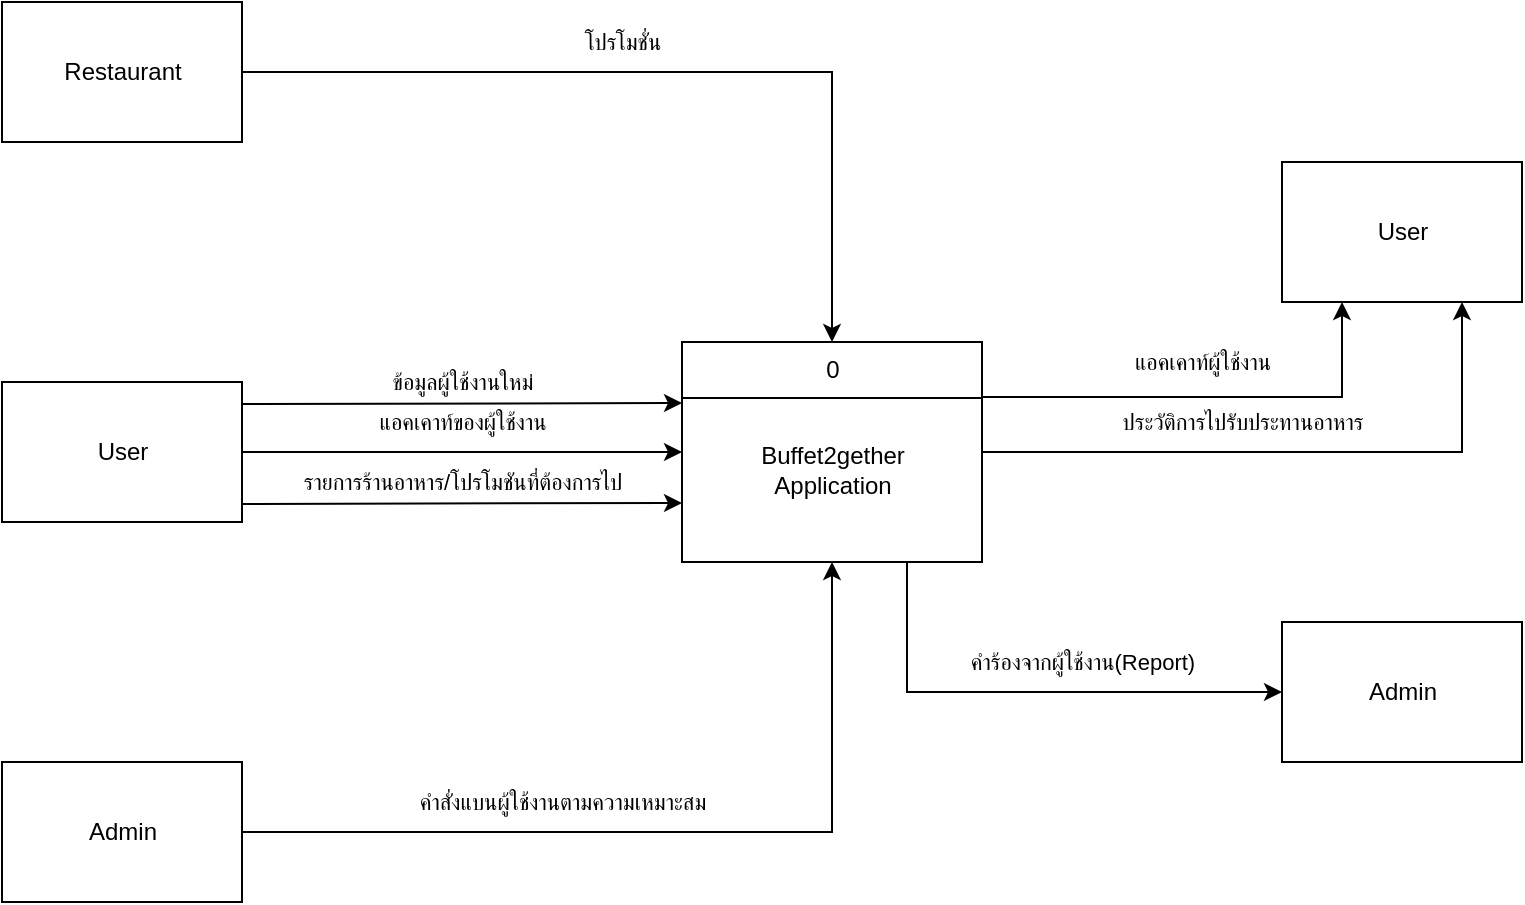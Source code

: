 <mxfile version="12.7.8" type="device" pages="4"><diagram id="Ekr2DsSR3dvGfaOWxkSH" name="Page-1"><mxGraphModel dx="1422" dy="745" grid="1" gridSize="10" guides="1" tooltips="1" connect="1" arrows="1" fold="1" page="1" pageScale="1" pageWidth="1169" pageHeight="827" math="0" shadow="0"><root><mxCell id="0"/><mxCell id="1" parent="0"/><mxCell id="URxPF6KLfYyfOSExGo5i-27" value="แอคเคาท์ผู้ใช้งาน" style="edgeStyle=orthogonalEdgeStyle;rounded=0;orthogonalLoop=1;jettySize=auto;html=1;exitX=1;exitY=0.25;exitDx=0;exitDy=0;entryX=0.25;entryY=1;entryDx=0;entryDy=0;" edge="1" parent="1" source="URxPF6KLfYyfOSExGo5i-9" target="URxPF6KLfYyfOSExGo5i-14"><mxGeometry x="0.736" y="70" relative="1" as="geometry"><mxPoint as="offset"/></mxGeometry></mxCell><mxCell id="URxPF6KLfYyfOSExGo5i-28" value="ประวัติการไปรับประทานอาหาร" style="edgeStyle=orthogonalEdgeStyle;rounded=0;orthogonalLoop=1;jettySize=auto;html=1;exitX=1;exitY=0.5;exitDx=0;exitDy=0;entryX=0.75;entryY=1;entryDx=0;entryDy=0;" edge="1" parent="1" source="URxPF6KLfYyfOSExGo5i-9" target="URxPF6KLfYyfOSExGo5i-14"><mxGeometry x="-0.175" y="15" relative="1" as="geometry"><mxPoint as="offset"/></mxGeometry></mxCell><mxCell id="URxPF6KLfYyfOSExGo5i-29" value="คำร้องจากผู้ใช้งาน(Report)" style="edgeStyle=orthogonalEdgeStyle;rounded=0;orthogonalLoop=1;jettySize=auto;html=1;exitX=0.75;exitY=1;exitDx=0;exitDy=0;entryX=0;entryY=0.5;entryDx=0;entryDy=0;" edge="1" parent="1" source="URxPF6KLfYyfOSExGo5i-9" target="URxPF6KLfYyfOSExGo5i-16"><mxGeometry x="0.208" y="15" relative="1" as="geometry"><mxPoint as="offset"/></mxGeometry></mxCell><mxCell id="URxPF6KLfYyfOSExGo5i-9" value="0&lt;br&gt;&lt;br&gt;&lt;br&gt;Buffet2gether&lt;br&gt;Application" style="swimlane;fontStyle=0;childLayout=stackLayout;horizontal=1;startSize=28;fillColor=#ffffff;horizontalStack=0;resizeParent=1;resizeParentMax=0;resizeLast=0;collapsible=0;marginBottom=0;swimlaneFillColor=#ffffff;html=1;labelPosition=center;verticalLabelPosition=middle;align=center;verticalAlign=top;" vertex="1" parent="1"><mxGeometry x="530" y="290" width="150" height="110" as="geometry"/></mxCell><mxCell id="URxPF6KLfYyfOSExGo5i-18" value="โปรโมชั่น" style="edgeStyle=orthogonalEdgeStyle;rounded=0;orthogonalLoop=1;jettySize=auto;html=1;exitX=1;exitY=0.5;exitDx=0;exitDy=0;entryX=0.5;entryY=0;entryDx=0;entryDy=0;" edge="1" parent="1" source="URxPF6KLfYyfOSExGo5i-11" target="URxPF6KLfYyfOSExGo5i-9"><mxGeometry x="-0.116" y="15" relative="1" as="geometry"><mxPoint as="offset"/></mxGeometry></mxCell><mxCell id="URxPF6KLfYyfOSExGo5i-11" value="Restaurant" style="html=1;dashed=0;whitespace=wrap;" vertex="1" parent="1"><mxGeometry x="190" y="120" width="120" height="70" as="geometry"/></mxCell><mxCell id="URxPF6KLfYyfOSExGo5i-19" value="แอคเคาท์ของผู้ใช้งาน" style="edgeStyle=orthogonalEdgeStyle;rounded=0;orthogonalLoop=1;jettySize=auto;html=1;exitX=1;exitY=0.5;exitDx=0;exitDy=0;entryX=0;entryY=0.5;entryDx=0;entryDy=0;" edge="1" parent="1" source="URxPF6KLfYyfOSExGo5i-12" target="URxPF6KLfYyfOSExGo5i-9"><mxGeometry y="15" relative="1" as="geometry"><mxPoint as="offset"/></mxGeometry></mxCell><mxCell id="URxPF6KLfYyfOSExGo5i-12" value="User" style="html=1;dashed=0;whitespace=wrap;" vertex="1" parent="1"><mxGeometry x="190" y="310" width="120" height="70" as="geometry"/></mxCell><mxCell id="URxPF6KLfYyfOSExGo5i-20" value="คำสั่งแบนผู้ใช้งานตามความเหมาะสม" style="edgeStyle=orthogonalEdgeStyle;rounded=0;orthogonalLoop=1;jettySize=auto;html=1;exitX=1;exitY=0.5;exitDx=0;exitDy=0;entryX=0.5;entryY=1;entryDx=0;entryDy=0;" edge="1" parent="1" source="URxPF6KLfYyfOSExGo5i-13" target="URxPF6KLfYyfOSExGo5i-9"><mxGeometry x="-0.256" y="15" relative="1" as="geometry"><mxPoint as="offset"/></mxGeometry></mxCell><mxCell id="URxPF6KLfYyfOSExGo5i-13" value="Admin" style="html=1;dashed=0;whitespace=wrap;" vertex="1" parent="1"><mxGeometry x="190" y="500" width="120" height="70" as="geometry"/></mxCell><mxCell id="URxPF6KLfYyfOSExGo5i-14" value="User" style="html=1;dashed=0;whitespace=wrap;" vertex="1" parent="1"><mxGeometry x="830" y="200" width="120" height="70" as="geometry"/></mxCell><mxCell id="URxPF6KLfYyfOSExGo5i-16" value="Admin" style="html=1;dashed=0;whitespace=wrap;" vertex="1" parent="1"><mxGeometry x="830" y="430" width="120" height="70" as="geometry"/></mxCell><mxCell id="URxPF6KLfYyfOSExGo5i-23" value="รายการร้านอาหาร/โปรโมชันที่ต้องการไป" style="endArrow=classic;html=1;exitX=1;exitY=0.871;exitDx=0;exitDy=0;exitPerimeter=0;" edge="1" parent="1" source="URxPF6KLfYyfOSExGo5i-12"><mxGeometry x="0.0" y="11" width="50" height="50" relative="1" as="geometry"><mxPoint x="360" y="370" as="sourcePoint"/><mxPoint x="530" y="370.5" as="targetPoint"/><mxPoint as="offset"/></mxGeometry></mxCell><mxCell id="URxPF6KLfYyfOSExGo5i-24" value="ข้อมูลผู้ใช้งานใหม่" style="endArrow=classic;html=1;exitX=1;exitY=0.157;exitDx=0;exitDy=0;exitPerimeter=0;" edge="1" parent="1" source="URxPF6KLfYyfOSExGo5i-12"><mxGeometry x="0.0" y="11" width="50" height="50" relative="1" as="geometry"><mxPoint x="360" y="320" as="sourcePoint"/><mxPoint x="530" y="320.5" as="targetPoint"/><mxPoint as="offset"/></mxGeometry></mxCell></root></mxGraphModel></diagram><diagram id="QfVVAUPc-geg5d_-R5rh" name="Page-2"><mxGraphModel dx="1422" dy="794" grid="1" gridSize="10" guides="1" tooltips="1" connect="1" arrows="1" fold="1" page="1" pageScale="1" pageWidth="1169" pageHeight="827" math="0" shadow="0"><root><mxCell id="Fux1MSr0-JYfZC3bp2ul-0"/><mxCell id="Fux1MSr0-JYfZC3bp2ul-1" parent="Fux1MSr0-JYfZC3bp2ul-0"/><mxCell id="bfdetfyk2lyHB_GmVKIp-1" value="โปรโมชั่น" style="edgeStyle=orthogonalEdgeStyle;rounded=0;orthogonalLoop=1;jettySize=auto;html=1;exitX=1;exitY=0.5;exitDx=0;exitDy=0;entryX=0;entryY=0.5;entryDx=0;entryDy=0;" edge="1" parent="Fux1MSr0-JYfZC3bp2ul-1" source="PpTtI-d4CIjuD81JHdtm-0" target="bfdetfyk2lyHB_GmVKIp-0"><mxGeometry x="-0.111" y="15" relative="1" as="geometry"><mxPoint as="offset"/></mxGeometry></mxCell><mxCell id="PpTtI-d4CIjuD81JHdtm-0" value="Restaurant" style="html=1;dashed=0;whitespace=wrap;" vertex="1" parent="Fux1MSr0-JYfZC3bp2ul-1"><mxGeometry x="60" y="130" width="120" height="70" as="geometry"/></mxCell><mxCell id="bfdetfyk2lyHB_GmVKIp-11" value="แอคเคาท์ผู้ใช้งาน" style="edgeStyle=orthogonalEdgeStyle;rounded=0;orthogonalLoop=1;jettySize=auto;html=1;exitX=1;exitY=0.5;exitDx=0;exitDy=0;entryX=0;entryY=0.5;entryDx=0;entryDy=0;" edge="1" parent="Fux1MSr0-JYfZC3bp2ul-1" source="PpTtI-d4CIjuD81JHdtm-1" target="bfdetfyk2lyHB_GmVKIp-6"><mxGeometry y="15" relative="1" as="geometry"><mxPoint as="offset"/></mxGeometry></mxCell><mxCell id="bfdetfyk2lyHB_GmVKIp-17" value="รายการร้านอาหาร/โปรโมชั่นที่ต้องการไป" style="edgeStyle=orthogonalEdgeStyle;rounded=0;orthogonalLoop=1;jettySize=auto;html=1;exitX=0.75;exitY=0;exitDx=0;exitDy=0;entryX=0.25;entryY=0;entryDx=0;entryDy=0;" edge="1" parent="Fux1MSr0-JYfZC3bp2ul-1" source="PpTtI-d4CIjuD81JHdtm-1" target="bfdetfyk2lyHB_GmVKIp-7"><mxGeometry x="0.006" y="10" relative="1" as="geometry"><mxPoint as="offset"/></mxGeometry></mxCell><mxCell id="bfdetfyk2lyHB_GmVKIp-20" value="ข้อมูลผู้ใช้งานใหม่" style="edgeStyle=orthogonalEdgeStyle;rounded=0;orthogonalLoop=1;jettySize=auto;html=1;exitX=0.75;exitY=1;exitDx=0;exitDy=0;entryX=0;entryY=0.5;entryDx=0;entryDy=0;" edge="1" parent="Fux1MSr0-JYfZC3bp2ul-1" source="PpTtI-d4CIjuD81JHdtm-1" target="bfdetfyk2lyHB_GmVKIp-10"><mxGeometry x="0.562" y="15" relative="1" as="geometry"><mxPoint as="offset"/></mxGeometry></mxCell><mxCell id="PpTtI-d4CIjuD81JHdtm-1" value="User" style="html=1;dashed=0;whitespace=wrap;" vertex="1" parent="Fux1MSr0-JYfZC3bp2ul-1"><mxGeometry x="60" y="280" width="100" height="70" as="geometry"/></mxCell><mxCell id="bfdetfyk2lyHB_GmVKIp-27" value="คำสั่งแบนผู้ใช้งานตามความเหมาะสม" style="edgeStyle=orthogonalEdgeStyle;rounded=0;orthogonalLoop=1;jettySize=auto;html=1;exitX=1;exitY=0.5;exitDx=0;exitDy=0;entryX=0;entryY=0.5;entryDx=0;entryDy=0;" edge="1" parent="Fux1MSr0-JYfZC3bp2ul-1" source="PpTtI-d4CIjuD81JHdtm-2" target="bfdetfyk2lyHB_GmVKIp-25"><mxGeometry x="-0.032" y="15" relative="1" as="geometry"><mxPoint as="offset"/></mxGeometry></mxCell><mxCell id="PpTtI-d4CIjuD81JHdtm-2" value="Admin" style="html=1;dashed=0;whitespace=wrap;" vertex="1" parent="Fux1MSr0-JYfZC3bp2ul-1"><mxGeometry x="60" y="630" width="120" height="70" as="geometry"/></mxCell><mxCell id="bfdetfyk2lyHB_GmVKIp-23" style="edgeStyle=orthogonalEdgeStyle;rounded=0;orthogonalLoop=1;jettySize=auto;html=1;exitX=1;exitY=0.5;exitDx=0;exitDy=0;entryX=0;entryY=0.5;entryDx=0;entryDy=0;" edge="1" parent="Fux1MSr0-JYfZC3bp2ul-1" source="PpTtI-d4CIjuD81JHdtm-3" target="bfdetfyk2lyHB_GmVKIp-3"><mxGeometry relative="1" as="geometry"/></mxCell><mxCell id="PpTtI-d4CIjuD81JHdtm-3" value="Admin" style="html=1;dashed=0;whitespace=wrap;" vertex="1" parent="Fux1MSr0-JYfZC3bp2ul-1"><mxGeometry x="500" y="130" width="120" height="70" as="geometry"/></mxCell><mxCell id="PpTtI-d4CIjuD81JHdtm-4" value="Admin" style="html=1;dashed=0;whitespace=wrap;" vertex="1" parent="Fux1MSr0-JYfZC3bp2ul-1"><mxGeometry x="712.5" y="430" width="95" height="70" as="geometry"/></mxCell><mxCell id="PpTtI-d4CIjuD81JHdtm-5" value="User" style="html=1;dashed=0;whitespace=wrap;" vertex="1" parent="Fux1MSr0-JYfZC3bp2ul-1"><mxGeometry x="890" y="280" width="100" height="70" as="geometry"/></mxCell><mxCell id="bfdetfyk2lyHB_GmVKIp-2" style="edgeStyle=orthogonalEdgeStyle;rounded=0;orthogonalLoop=1;jettySize=auto;html=1;exitX=1;exitY=0.5;exitDx=0;exitDy=0;entryX=0;entryY=0.5;entryDx=0;entryDy=0;" edge="1" parent="Fux1MSr0-JYfZC3bp2ul-1" source="bfdetfyk2lyHB_GmVKIp-0" target="PpTtI-d4CIjuD81JHdtm-3"><mxGeometry relative="1" as="geometry"/></mxCell><mxCell id="bfdetfyk2lyHB_GmVKIp-0" value="5&lt;br&gt;&lt;br&gt;&lt;br&gt;ขอเพิ่มโปรโมชั่น" style="swimlane;fontStyle=0;childLayout=stackLayout;horizontal=1;startSize=28;fillColor=#ffffff;horizontalStack=0;resizeParent=1;resizeParentMax=0;resizeLast=0;collapsible=0;marginBottom=0;swimlaneFillColor=#ffffff;html=1;labelPosition=center;verticalLabelPosition=middle;align=center;verticalAlign=top;" vertex="1" parent="Fux1MSr0-JYfZC3bp2ul-1"><mxGeometry x="270" y="120" width="150" height="90" as="geometry"/></mxCell><mxCell id="bfdetfyk2lyHB_GmVKIp-24" style="edgeStyle=orthogonalEdgeStyle;rounded=0;orthogonalLoop=1;jettySize=auto;html=1;exitX=1;exitY=0.5;exitDx=0;exitDy=0;entryX=0;entryY=0.5;entryDx=0;entryDy=0;" edge="1" parent="Fux1MSr0-JYfZC3bp2ul-1" source="bfdetfyk2lyHB_GmVKIp-3" target="bfdetfyk2lyHB_GmVKIp-4"><mxGeometry relative="1" as="geometry"/></mxCell><mxCell id="bfdetfyk2lyHB_GmVKIp-3" value="6&lt;br&gt;&lt;br&gt;&lt;br&gt;เพิ่มโปรโมชั่นและลบ" style="swimlane;fontStyle=0;childLayout=stackLayout;horizontal=1;startSize=28;fillColor=#ffffff;horizontalStack=0;resizeParent=1;resizeParentMax=0;resizeLast=0;collapsible=0;marginBottom=0;swimlaneFillColor=#ffffff;html=1;labelPosition=center;verticalLabelPosition=middle;align=center;verticalAlign=top;" vertex="1" parent="Fux1MSr0-JYfZC3bp2ul-1"><mxGeometry x="700" y="120" width="150" height="90" as="geometry"/></mxCell><mxCell id="bfdetfyk2lyHB_GmVKIp-4" value="D3&amp;nbsp; &amp;nbsp; &amp;nbsp;ข้อมูลโปรโมชั่น" style="html=1;dashed=0;whitespace=wrap;shape=mxgraph.dfd.dataStoreID;align=left;spacingLeft=3;points=[[0,0],[0.5,0],[1,0],[0,0.5],[1,0.5],[0,1],[0.5,1],[1,1]];" vertex="1" parent="Fux1MSr0-JYfZC3bp2ul-1"><mxGeometry x="950" y="150" width="150" height="30" as="geometry"/></mxCell><mxCell id="bfdetfyk2lyHB_GmVKIp-12" value="ข้อมูล user" style="edgeStyle=orthogonalEdgeStyle;rounded=0;orthogonalLoop=1;jettySize=auto;html=1;exitX=1;exitY=0.5;exitDx=0;exitDy=0;entryX=0;entryY=0.5;entryDx=0;entryDy=0;" edge="1" parent="Fux1MSr0-JYfZC3bp2ul-1" source="bfdetfyk2lyHB_GmVKIp-6" target="bfdetfyk2lyHB_GmVKIp-7"><mxGeometry y="15" relative="1" as="geometry"><mxPoint as="offset"/></mxGeometry></mxCell><mxCell id="bfdetfyk2lyHB_GmVKIp-18" value="ข้อมูล user" style="edgeStyle=orthogonalEdgeStyle;rounded=0;orthogonalLoop=1;jettySize=auto;html=1;exitX=0.25;exitY=1;exitDx=0;exitDy=0;entryX=0.251;entryY=-0.024;entryDx=0;entryDy=0;entryPerimeter=0;" edge="1" parent="Fux1MSr0-JYfZC3bp2ul-1" source="bfdetfyk2lyHB_GmVKIp-6" target="bfdetfyk2lyHB_GmVKIp-9"><mxGeometry x="-0.002" y="-40" relative="1" as="geometry"><mxPoint as="offset"/></mxGeometry></mxCell><mxCell id="bfdetfyk2lyHB_GmVKIp-19" value="ข้อมูล user" style="edgeStyle=orthogonalEdgeStyle;rounded=0;orthogonalLoop=1;jettySize=auto;html=1;exitX=0.75;exitY=1;exitDx=0;exitDy=0;entryX=0.75;entryY=0.067;entryDx=0;entryDy=0;entryPerimeter=0;" edge="1" parent="Fux1MSr0-JYfZC3bp2ul-1" source="bfdetfyk2lyHB_GmVKIp-6" target="bfdetfyk2lyHB_GmVKIp-9"><mxGeometry x="-0.032" y="40" relative="1" as="geometry"><mxPoint as="offset"/></mxGeometry></mxCell><mxCell id="bfdetfyk2lyHB_GmVKIp-6" value="1&lt;br&gt;&lt;br&gt;&lt;br&gt;Login" style="swimlane;fontStyle=0;childLayout=stackLayout;horizontal=1;startSize=28;fillColor=#ffffff;horizontalStack=0;resizeParent=1;resizeParentMax=0;resizeLast=0;collapsible=0;marginBottom=0;swimlaneFillColor=#ffffff;html=1;labelPosition=center;verticalLabelPosition=middle;align=center;verticalAlign=top;" vertex="1" parent="Fux1MSr0-JYfZC3bp2ul-1"><mxGeometry x="260" y="270" width="120" height="90" as="geometry"/></mxCell><mxCell id="bfdetfyk2lyHB_GmVKIp-13" value="คำร้องจาก user" style="edgeStyle=orthogonalEdgeStyle;rounded=0;orthogonalLoop=1;jettySize=auto;html=1;exitX=1;exitY=0.5;exitDx=0;exitDy=0;entryX=0;entryY=0.5;entryDx=0;entryDy=0;" edge="1" parent="Fux1MSr0-JYfZC3bp2ul-1" source="bfdetfyk2lyHB_GmVKIp-7" target="bfdetfyk2lyHB_GmVKIp-8"><mxGeometry x="-0.091" y="15" relative="1" as="geometry"><mxPoint as="offset"/></mxGeometry></mxCell><mxCell id="bfdetfyk2lyHB_GmVKIp-16" value="ประวัติการไปรับประทานอาหาร" style="edgeStyle=orthogonalEdgeStyle;rounded=0;orthogonalLoop=1;jettySize=auto;html=1;exitX=0.75;exitY=0;exitDx=0;exitDy=0;entryX=0.5;entryY=0;entryDx=0;entryDy=0;" edge="1" parent="Fux1MSr0-JYfZC3bp2ul-1" source="bfdetfyk2lyHB_GmVKIp-7" target="PpTtI-d4CIjuD81JHdtm-5"><mxGeometry x="-0.017" y="10" relative="1" as="geometry"><mxPoint as="offset"/></mxGeometry></mxCell><mxCell id="bfdetfyk2lyHB_GmVKIp-7" value="3&lt;br&gt;&lt;br&gt;&lt;br&gt;การหาโต๊ะ" style="swimlane;fontStyle=0;childLayout=stackLayout;horizontal=1;startSize=28;fillColor=#ffffff;horizontalStack=0;resizeParent=1;resizeParentMax=0;resizeLast=0;collapsible=0;marginBottom=0;swimlaneFillColor=#ffffff;html=1;labelPosition=center;verticalLabelPosition=middle;align=center;verticalAlign=top;" vertex="1" parent="Fux1MSr0-JYfZC3bp2ul-1"><mxGeometry x="460" y="270" width="130" height="90" as="geometry"/></mxCell><mxCell id="bfdetfyk2lyHB_GmVKIp-15" value="คำร้องจากผู้ใช้งาน" style="edgeStyle=orthogonalEdgeStyle;rounded=0;orthogonalLoop=1;jettySize=auto;html=1;exitX=0.5;exitY=1;exitDx=0;exitDy=0;entryX=0.5;entryY=0;entryDx=0;entryDy=0;" edge="1" parent="Fux1MSr0-JYfZC3bp2ul-1" source="bfdetfyk2lyHB_GmVKIp-8" target="PpTtI-d4CIjuD81JHdtm-4"><mxGeometry x="-0.143" y="-60" relative="1" as="geometry"><mxPoint as="offset"/></mxGeometry></mxCell><mxCell id="bfdetfyk2lyHB_GmVKIp-8" value="4&lt;br&gt;&lt;br&gt;&lt;br&gt;report" style="swimlane;fontStyle=0;childLayout=stackLayout;horizontal=1;startSize=28;fillColor=#ffffff;horizontalStack=0;resizeParent=1;resizeParentMax=0;resizeLast=0;collapsible=0;marginBottom=0;swimlaneFillColor=#ffffff;html=1;labelPosition=center;verticalLabelPosition=middle;align=center;verticalAlign=top;" vertex="1" parent="Fux1MSr0-JYfZC3bp2ul-1"><mxGeometry x="700" y="270" width="120" height="90" as="geometry"/></mxCell><mxCell id="bfdetfyk2lyHB_GmVKIp-9" value="D1&amp;nbsp; &amp;nbsp; &amp;nbsp;ข้อมูล user" style="html=1;dashed=0;whitespace=wrap;shape=mxgraph.dfd.dataStoreID;align=left;spacingLeft=3;points=[[0,0],[0.5,0],[1,0],[0,0.5],[1,0.5],[0,1],[0.5,1],[1,1]];" vertex="1" parent="Fux1MSr0-JYfZC3bp2ul-1"><mxGeometry x="260" y="420" width="120" height="30" as="geometry"/></mxCell><mxCell id="bfdetfyk2lyHB_GmVKIp-21" value="ข้อมูล user" style="edgeStyle=orthogonalEdgeStyle;rounded=0;orthogonalLoop=1;jettySize=auto;html=1;exitX=0.5;exitY=0;exitDx=0;exitDy=0;entryX=0.5;entryY=1;entryDx=0;entryDy=0;" edge="1" parent="Fux1MSr0-JYfZC3bp2ul-1" source="bfdetfyk2lyHB_GmVKIp-10" target="bfdetfyk2lyHB_GmVKIp-9"><mxGeometry x="-0.2" y="-30" relative="1" as="geometry"><mxPoint as="offset"/></mxGeometry></mxCell><mxCell id="bfdetfyk2lyHB_GmVKIp-22" value="แอคเคาท์ผู้ใช้งาน" style="edgeStyle=orthogonalEdgeStyle;rounded=0;orthogonalLoop=1;jettySize=auto;html=1;exitX=1;exitY=0.5;exitDx=0;exitDy=0;entryX=0.5;entryY=1;entryDx=0;entryDy=0;" edge="1" parent="Fux1MSr0-JYfZC3bp2ul-1" source="bfdetfyk2lyHB_GmVKIp-10" target="PpTtI-d4CIjuD81JHdtm-5"><mxGeometry x="-0.417" y="15" relative="1" as="geometry"><mxPoint as="offset"/></mxGeometry></mxCell><mxCell id="bfdetfyk2lyHB_GmVKIp-10" value="2&lt;br&gt;&lt;br&gt;&lt;br&gt;เพิ่มข้อมูล user ใหม่" style="swimlane;fontStyle=0;childLayout=stackLayout;horizontal=1;startSize=28;fillColor=#ffffff;horizontalStack=0;resizeParent=1;resizeParentMax=0;resizeLast=0;collapsible=0;marginBottom=0;swimlaneFillColor=#ffffff;html=1;labelPosition=center;verticalLabelPosition=middle;align=center;verticalAlign=top;" vertex="1" parent="Fux1MSr0-JYfZC3bp2ul-1"><mxGeometry x="260" y="500" width="120" height="90" as="geometry"/></mxCell><mxCell id="bfdetfyk2lyHB_GmVKIp-28" value="คำสั่งแบนผู้ใช้งาน" style="edgeStyle=orthogonalEdgeStyle;rounded=0;orthogonalLoop=1;jettySize=auto;html=1;exitX=1;exitY=0.5;exitDx=0;exitDy=0;entryX=0;entryY=0.5;entryDx=0;entryDy=0;" edge="1" parent="Fux1MSr0-JYfZC3bp2ul-1" source="bfdetfyk2lyHB_GmVKIp-25" target="bfdetfyk2lyHB_GmVKIp-26"><mxGeometry y="15" relative="1" as="geometry"><mxPoint as="offset"/></mxGeometry></mxCell><mxCell id="bfdetfyk2lyHB_GmVKIp-25" value="7&lt;br&gt;&lt;br&gt;&lt;br&gt;ระงับการใช้งานแอคเคาท์&lt;br&gt;ที่ไม่เหมาะสม" style="swimlane;fontStyle=0;childLayout=stackLayout;horizontal=1;startSize=28;fillColor=#ffffff;horizontalStack=0;resizeParent=1;resizeParentMax=0;resizeLast=0;collapsible=0;marginBottom=0;swimlaneFillColor=#ffffff;html=1;labelPosition=center;verticalLabelPosition=middle;align=center;verticalAlign=top;" vertex="1" parent="Fux1MSr0-JYfZC3bp2ul-1"><mxGeometry x="490" y="620" width="160" height="90" as="geometry"/></mxCell><mxCell id="bfdetfyk2lyHB_GmVKIp-26" value="D1&amp;nbsp; &amp;nbsp; &amp;nbsp;ข้อมูล user" style="html=1;dashed=0;whitespace=wrap;shape=mxgraph.dfd.dataStoreID;align=left;spacingLeft=3;points=[[0,0],[0.5,0],[1,0],[0,0.5],[1,0.5],[0,1],[0.5,1],[1,1]];" vertex="1" parent="Fux1MSr0-JYfZC3bp2ul-1"><mxGeometry x="950" y="650" width="120" height="30" as="geometry"/></mxCell><mxCell id="bfdetfyk2lyHB_GmVKIp-29" value="โปรโมชั่น" style="text;html=1;" vertex="1" parent="Fux1MSr0-JYfZC3bp2ul-1"><mxGeometry x="430" y="140" width="70" height="30" as="geometry"/></mxCell><mxCell id="bfdetfyk2lyHB_GmVKIp-30" value="โปรโมชั่น" style="text;html=1;" vertex="1" parent="Fux1MSr0-JYfZC3bp2ul-1"><mxGeometry x="630" y="140" width="70" height="30" as="geometry"/></mxCell><mxCell id="bfdetfyk2lyHB_GmVKIp-31" value="โปรโมชั่น" style="text;html=1;" vertex="1" parent="Fux1MSr0-JYfZC3bp2ul-1"><mxGeometry x="870" y="140" width="70" height="30" as="geometry"/></mxCell></root></mxGraphModel></diagram><diagram id="6sg0JGdo2h55IbxI8pTm" name="Page-3"><mxGraphModel dx="1422" dy="745" grid="1" gridSize="10" guides="1" tooltips="1" connect="1" arrows="1" fold="1" page="1" pageScale="1" pageWidth="1169" pageHeight="827" math="0" shadow="0"><root><mxCell id="3755rvfRakYpf6TaCUAn-0"/><mxCell id="3755rvfRakYpf6TaCUAn-1" parent="3755rvfRakYpf6TaCUAn-0"/><mxCell id="3755rvfRakYpf6TaCUAn-8" value="ข้อมูล user" style="edgeStyle=orthogonalEdgeStyle;rounded=0;orthogonalLoop=1;jettySize=auto;html=1;exitX=1;exitY=0.5;exitDx=0;exitDy=0;entryX=0;entryY=0.5;entryDx=0;entryDy=0;" edge="1" parent="3755rvfRakYpf6TaCUAn-1" source="3755rvfRakYpf6TaCUAn-2" target="3755rvfRakYpf6TaCUAn-3"><mxGeometry x="-0.048" y="10" relative="1" as="geometry"><mxPoint as="offset"/></mxGeometry></mxCell><mxCell id="3755rvfRakYpf6TaCUAn-9" style="edgeStyle=orthogonalEdgeStyle;rounded=0;orthogonalLoop=1;jettySize=auto;html=1;exitX=0.75;exitY=1;exitDx=0;exitDy=0;entryX=0.25;entryY=0;entryDx=0;entryDy=0;" edge="1" parent="3755rvfRakYpf6TaCUAn-1" source="3755rvfRakYpf6TaCUAn-2" target="3755rvfRakYpf6TaCUAn-4"><mxGeometry relative="1" as="geometry"/></mxCell><mxCell id="3755rvfRakYpf6TaCUAn-2" value="3.1&lt;br&gt;&lt;br&gt;&lt;br&gt;เลือกร้าน/โปรโมชั่น" style="swimlane;fontStyle=0;childLayout=stackLayout;horizontal=1;startSize=28;fillColor=#ffffff;horizontalStack=0;resizeParent=1;resizeParentMax=0;resizeLast=0;collapsible=0;marginBottom=0;swimlaneFillColor=#ffffff;html=1;labelPosition=center;verticalLabelPosition=middle;align=center;verticalAlign=top;" vertex="1" parent="3755rvfRakYpf6TaCUAn-1"><mxGeometry x="200" y="165" width="120" height="90" as="geometry"/></mxCell><mxCell id="3755rvfRakYpf6TaCUAn-10" value="ข้อมูลเงื่อนไขกลุ่ม" style="edgeStyle=orthogonalEdgeStyle;rounded=0;orthogonalLoop=1;jettySize=auto;html=1;exitX=0.25;exitY=1;exitDx=0;exitDy=0;entryX=0.75;entryY=0;entryDx=0;entryDy=0;" edge="1" parent="3755rvfRakYpf6TaCUAn-1" source="3755rvfRakYpf6TaCUAn-3" target="3755rvfRakYpf6TaCUAn-4"><mxGeometry x="0.033" y="-17" relative="1" as="geometry"><mxPoint x="1" as="offset"/></mxGeometry></mxCell><mxCell id="3755rvfRakYpf6TaCUAn-3" value="3.2&lt;br&gt;&lt;br&gt;&lt;br&gt;สร้างกลุ่ม&lt;br&gt;กำหนดเงื่อนไข" style="swimlane;fontStyle=0;childLayout=stackLayout;horizontal=1;startSize=28;fillColor=#ffffff;horizontalStack=0;resizeParent=1;resizeParentMax=0;resizeLast=0;collapsible=0;marginBottom=0;swimlaneFillColor=#ffffff;html=1;labelPosition=center;verticalLabelPosition=middle;align=center;verticalAlign=top;" vertex="1" parent="3755rvfRakYpf6TaCUAn-1"><mxGeometry x="530" y="160" width="120" height="100" as="geometry"/></mxCell><mxCell id="3755rvfRakYpf6TaCUAn-13" value="ผลการ matching" style="edgeStyle=orthogonalEdgeStyle;rounded=0;orthogonalLoop=1;jettySize=auto;html=1;exitX=1;exitY=0.25;exitDx=0;exitDy=0;entryX=0;entryY=0.25;entryDx=0;entryDy=0;" edge="1" parent="3755rvfRakYpf6TaCUAn-1" source="3755rvfRakYpf6TaCUAn-4" target="3755rvfRakYpf6TaCUAn-5"><mxGeometry x="-0.059" y="18" relative="1" as="geometry"><Array as="points"><mxPoint x="440" y="378"/><mxPoint x="440" y="378"/></Array><mxPoint y="1" as="offset"/></mxGeometry></mxCell><mxCell id="3755rvfRakYpf6TaCUAn-4" value="3.3&lt;br&gt;&lt;br&gt;&lt;br&gt;matching" style="swimlane;fontStyle=0;childLayout=stackLayout;horizontal=1;startSize=28;fillColor=#ffffff;horizontalStack=0;resizeParent=1;resizeParentMax=0;resizeLast=0;collapsible=0;marginBottom=0;swimlaneFillColor=#ffffff;html=1;labelPosition=center;verticalLabelPosition=middle;align=center;verticalAlign=top;" vertex="1" parent="3755rvfRakYpf6TaCUAn-1"><mxGeometry x="260" y="355" width="120" height="90" as="geometry"/></mxCell><mxCell id="SahlhhcXaEvWSGhLICCb-7" value="ข้อมูล user" style="endArrow=classic;html=1;entryX=0.17;entryY=0.028;entryDx=0;entryDy=0;entryPerimeter=0;" edge="1" parent="3755rvfRakYpf6TaCUAn-4" target="SahlhhcXaEvWSGhLICCb-1"><mxGeometry x="-0.007" y="30" width="50" height="50" relative="1" as="geometry"><mxPoint x="20" y="90" as="sourcePoint"/><mxPoint x="70" y="40" as="targetPoint"/><mxPoint as="offset"/></mxGeometry></mxCell><mxCell id="3755rvfRakYpf6TaCUAn-14" value="ผลการตอบรับ" style="edgeStyle=orthogonalEdgeStyle;rounded=0;orthogonalLoop=1;jettySize=auto;html=1;exitX=1;exitY=0.5;exitDx=0;exitDy=0;entryX=0;entryY=0.5;entryDx=0;entryDy=0;" edge="1" parent="3755rvfRakYpf6TaCUAn-1" source="3755rvfRakYpf6TaCUAn-5" target="3755rvfRakYpf6TaCUAn-7"><mxGeometry x="-0.048" y="15" relative="1" as="geometry"><mxPoint as="offset"/></mxGeometry></mxCell><mxCell id="3755rvfRakYpf6TaCUAn-17" value="ผลการปฏิเสธ" style="edgeStyle=orthogonalEdgeStyle;rounded=0;orthogonalLoop=1;jettySize=auto;html=1;exitX=0.5;exitY=1;exitDx=0;exitDy=0;entryX=1;entryY=0.5;entryDx=0;entryDy=0;" edge="1" parent="3755rvfRakYpf6TaCUAn-1" source="3755rvfRakYpf6TaCUAn-5" target="3755rvfRakYpf6TaCUAn-6"><mxGeometry x="-0.035" y="40" relative="1" as="geometry"><mxPoint as="offset"/></mxGeometry></mxCell><mxCell id="3755rvfRakYpf6TaCUAn-5" value="3.4&lt;br&gt;&lt;br&gt;&lt;br&gt;แจ้งเตือนการ&lt;br&gt;matching" style="swimlane;fontStyle=0;childLayout=stackLayout;horizontal=1;startSize=28;fillColor=#ffffff;horizontalStack=0;resizeParent=1;resizeParentMax=0;resizeLast=0;collapsible=0;marginBottom=0;swimlaneFillColor=#ffffff;html=1;labelPosition=center;verticalLabelPosition=middle;align=center;verticalAlign=top;" vertex="1" parent="3755rvfRakYpf6TaCUAn-1"><mxGeometry x="550" y="350" width="120" height="110" as="geometry"/></mxCell><mxCell id="3755rvfRakYpf6TaCUAn-11" value="ข้อมูล user" style="edgeStyle=orthogonalEdgeStyle;rounded=0;orthogonalLoop=1;jettySize=auto;html=1;exitX=0;exitY=0.5;exitDx=0;exitDy=0;entryX=0.25;entryY=1;entryDx=0;entryDy=0;" edge="1" parent="3755rvfRakYpf6TaCUAn-1" source="3755rvfRakYpf6TaCUAn-6" target="3755rvfRakYpf6TaCUAn-2"><mxGeometry x="-0.676" y="-20" relative="1" as="geometry"><mxPoint as="offset"/></mxGeometry></mxCell><mxCell id="3755rvfRakYpf6TaCUAn-6" value="3.5&lt;br&gt;&lt;br&gt;&lt;br&gt;รอ timeout" style="swimlane;fontStyle=0;childLayout=stackLayout;horizontal=1;startSize=28;fillColor=#ffffff;horizontalStack=0;resizeParent=1;resizeParentMax=0;resizeLast=0;collapsible=0;marginBottom=0;swimlaneFillColor=#ffffff;html=1;labelPosition=center;verticalLabelPosition=middle;align=center;verticalAlign=top;" vertex="1" parent="3755rvfRakYpf6TaCUAn-1"><mxGeometry x="390" y="605" width="120" height="90" as="geometry"/></mxCell><mxCell id="3755rvfRakYpf6TaCUAn-16" value="คำร้องจาก user" style="edgeStyle=orthogonalEdgeStyle;rounded=0;orthogonalLoop=1;jettySize=auto;html=1;exitX=0.5;exitY=1;exitDx=0;exitDy=0;" edge="1" parent="3755rvfRakYpf6TaCUAn-1" source="3755rvfRakYpf6TaCUAn-7"><mxGeometry x="0.151" y="62" relative="1" as="geometry"><mxPoint x="1080" y="645" as="targetPoint"/><Array as="points"><mxPoint x="940" y="645"/></Array><mxPoint x="60" y="77" as="offset"/></mxGeometry></mxCell><mxCell id="SahlhhcXaEvWSGhLICCb-2" value="ประวัติการไปรับประทาน buffet" style="edgeStyle=orthogonalEdgeStyle;rounded=0;orthogonalLoop=1;jettySize=auto;html=1;exitX=0.5;exitY=0;exitDx=0;exitDy=0;" edge="1" parent="3755rvfRakYpf6TaCUAn-1" source="3755rvfRakYpf6TaCUAn-7"><mxGeometry x="0.035" y="-62" relative="1" as="geometry"><mxPoint x="1080" y="205" as="targetPoint"/><Array as="points"><mxPoint x="940" y="205"/></Array><mxPoint x="60" y="-77" as="offset"/></mxGeometry></mxCell><mxCell id="3755rvfRakYpf6TaCUAn-7" value="3.6&lt;br&gt;&lt;br&gt;&lt;br&gt;meet up &amp;amp;&lt;br&gt;enjoy buffet" style="swimlane;fontStyle=0;childLayout=stackLayout;horizontal=1;startSize=28;fillColor=#ffffff;horizontalStack=0;resizeParent=1;resizeParentMax=0;resizeLast=0;collapsible=0;marginBottom=0;swimlaneFillColor=#ffffff;html=1;labelPosition=center;verticalLabelPosition=middle;align=center;verticalAlign=top;" vertex="1" parent="3755rvfRakYpf6TaCUAn-1"><mxGeometry x="880" y="355" width="120" height="100" as="geometry"/></mxCell><mxCell id="3755rvfRakYpf6TaCUAn-19" value="ผลการ matching" style="endArrow=classic;html=1;entryX=0.5;entryY=0;entryDx=0;entryDy=0;" edge="1" parent="3755rvfRakYpf6TaCUAn-1" target="3755rvfRakYpf6TaCUAn-6"><mxGeometry x="-0.097" y="50" width="50" height="50" relative="1" as="geometry"><mxPoint x="450" y="377" as="sourcePoint"/><mxPoint x="490" y="335" as="targetPoint"/><mxPoint as="offset"/></mxGeometry></mxCell><mxCell id="SahlhhcXaEvWSGhLICCb-4" value="ข้อมูลเงื่อนไขกลุ่ม" style="edgeStyle=orthogonalEdgeStyle;rounded=0;orthogonalLoop=1;jettySize=auto;html=1;exitX=0;exitY=1;exitDx=0;exitDy=0;" edge="1" parent="3755rvfRakYpf6TaCUAn-1" source="SahlhhcXaEvWSGhLICCb-0"><mxGeometry x="0.166" y="15" relative="1" as="geometry"><mxPoint x="650" y="224.793" as="targetPoint"/><Array as="points"><mxPoint x="740" y="225"/><mxPoint x="740" y="225"/></Array><mxPoint as="offset"/></mxGeometry></mxCell><mxCell id="SahlhhcXaEvWSGhLICCb-0" value="D2&amp;nbsp; &amp;nbsp; &amp;nbsp;กลุ่ม buffet" style="html=1;dashed=0;whitespace=wrap;shape=mxgraph.dfd.dataStoreID;align=left;spacingLeft=3;points=[[0,0],[0.5,0],[1,0],[0,0.5],[1,0.5],[0,1],[0.5,1],[1,1]];" vertex="1" parent="3755rvfRakYpf6TaCUAn-1"><mxGeometry x="760" y="185" width="120" height="50" as="geometry"/></mxCell><mxCell id="SahlhhcXaEvWSGhLICCb-1" value="D2&amp;nbsp; &amp;nbsp; &amp;nbsp;กลุ่ม buffet" style="html=1;dashed=0;whitespace=wrap;shape=mxgraph.dfd.dataStoreID;align=left;spacingLeft=3;points=[[0,0],[0.5,0],[1,0],[0,0.5],[1,0.5],[0,1],[0.5,1],[1,1]];" vertex="1" parent="3755rvfRakYpf6TaCUAn-1"><mxGeometry x="260" y="515" width="120" height="30" as="geometry"/></mxCell><mxCell id="SahlhhcXaEvWSGhLICCb-6" value="ข้อมูลเงื่อนไขกลุ่ม" style="endArrow=classic;html=1;" edge="1" parent="3755rvfRakYpf6TaCUAn-1"><mxGeometry x="-0.091" y="15" width="50" height="50" relative="1" as="geometry"><mxPoint x="650" y="195" as="sourcePoint"/><mxPoint x="760" y="195" as="targetPoint"/><mxPoint as="offset"/></mxGeometry></mxCell><mxCell id="SahlhhcXaEvWSGhLICCb-8" value="ข้อมูล user" style="endArrow=classic;html=1;" edge="1" parent="3755rvfRakYpf6TaCUAn-1"><mxGeometry y="-30" width="50" height="50" relative="1" as="geometry"><mxPoint x="360" y="515" as="sourcePoint"/><mxPoint x="360" y="445" as="targetPoint"/><mxPoint as="offset"/></mxGeometry></mxCell><mxCell id="SahlhhcXaEvWSGhLICCb-9" value="ข้อมูล user" style="endArrow=classic;html=1;" edge="1" parent="3755rvfRakYpf6TaCUAn-1"><mxGeometry x="-0.091" y="10" width="50" height="50" relative="1" as="geometry"><mxPoint x="90" y="210" as="sourcePoint"/><mxPoint x="200" y="210" as="targetPoint"/><mxPoint as="offset"/></mxGeometry></mxCell><mxCell id="SahlhhcXaEvWSGhLICCb-10" value="รายการร้านอาหาร/โปรโมชั่นที่ต้องการไป" style="endArrow=classic;html=1;entryX=0.5;entryY=0;entryDx=0;entryDy=0;" edge="1" parent="3755rvfRakYpf6TaCUAn-1" target="3755rvfRakYpf6TaCUAn-2"><mxGeometry x="-1" y="-20" width="50" height="50" relative="1" as="geometry"><mxPoint x="260" y="100" as="sourcePoint"/><mxPoint x="260" y="95" as="targetPoint"/><mxPoint x="20" y="-20" as="offset"/></mxGeometry></mxCell></root></mxGraphModel></diagram><diagram id="a7xCD8_CpGEMEXCmIt1I" name="Page-4"><mxGraphModel dx="1185" dy="621" grid="1" gridSize="10" guides="1" tooltips="1" connect="1" arrows="1" fold="1" page="1" pageScale="1" pageWidth="1169" pageHeight="827" math="0" shadow="0"><root><mxCell id="dDxeHaDcCiE4o98fTHO9-0"/><mxCell id="dDxeHaDcCiE4o98fTHO9-1" parent="dDxeHaDcCiE4o98fTHO9-0"/><mxCell id="7695yl6yd9gZsc2C2EJM-4" value="username/password" style="edgeStyle=orthogonalEdgeStyle;rounded=0;orthogonalLoop=1;jettySize=auto;html=1;exitX=0.75;exitY=1;exitDx=0;exitDy=0;entryX=0.5;entryY=0;entryDx=0;entryDy=0;" edge="1" parent="dDxeHaDcCiE4o98fTHO9-1" source="dDxeHaDcCiE4o98fTHO9-2" target="Y8DWZLZjbrSYIlR2loHl-0"><mxGeometry x="-0.176" y="-60" relative="1" as="geometry"><mxPoint as="offset"/></mxGeometry></mxCell><mxCell id="dDxeHaDcCiE4o98fTHO9-2" value="1.1&lt;br&gt;&lt;br&gt;&lt;br&gt;รับ &lt;br&gt;username/password" style="swimlane;fontStyle=0;childLayout=stackLayout;horizontal=1;startSize=28;fillColor=#ffffff;horizontalStack=0;resizeParent=1;resizeParentMax=0;resizeLast=0;collapsible=0;marginBottom=0;swimlaneFillColor=#ffffff;html=1;labelPosition=center;verticalLabelPosition=middle;align=center;verticalAlign=top;" vertex="1" parent="dDxeHaDcCiE4o98fTHO9-1"><mxGeometry x="320" y="110" width="120" height="95" as="geometry"/></mxCell><mxCell id="7695yl6yd9gZsc2C2EJM-10" value="username/password ที่ถูกต้อง" style="edgeStyle=orthogonalEdgeStyle;rounded=0;orthogonalLoop=1;jettySize=auto;html=1;exitX=0.5;exitY=1;exitDx=0;exitDy=0;entryX=0.5;entryY=0;entryDx=0;entryDy=0;" edge="1" parent="dDxeHaDcCiE4o98fTHO9-1" source="Y8DWZLZjbrSYIlR2loHl-0" target="Y8DWZLZjbrSYIlR2loHl-1"><mxGeometry x="0.059" y="-80" relative="1" as="geometry"><mxPoint as="offset"/></mxGeometry></mxCell><mxCell id="7695yl6yd9gZsc2C2EJM-12" value="username/password ที่ผิด" style="edgeStyle=orthogonalEdgeStyle;rounded=0;orthogonalLoop=1;jettySize=auto;html=1;exitX=1;exitY=0.5;exitDx=0;exitDy=0;entryX=0;entryY=0.5;entryDx=0;entryDy=0;" edge="1" parent="dDxeHaDcCiE4o98fTHO9-1" source="Y8DWZLZjbrSYIlR2loHl-0" target="Y8DWZLZjbrSYIlR2loHl-3"><mxGeometry y="18" relative="1" as="geometry"><mxPoint as="offset"/></mxGeometry></mxCell><mxCell id="Y8DWZLZjbrSYIlR2loHl-0" value="1.2&lt;br&gt;&lt;br&gt;&lt;br&gt;ตรวจสอบ&amp;nbsp;&lt;br&gt;username/password" style="swimlane;fontStyle=0;childLayout=stackLayout;horizontal=1;startSize=28;fillColor=#ffffff;horizontalStack=0;resizeParent=1;resizeParentMax=0;resizeLast=0;collapsible=0;marginBottom=0;swimlaneFillColor=#ffffff;html=1;labelPosition=center;verticalLabelPosition=middle;align=center;verticalAlign=top;" vertex="1" parent="dDxeHaDcCiE4o98fTHO9-1"><mxGeometry x="350" y="290" width="120" height="95" as="geometry"/></mxCell><mxCell id="7695yl6yd9gZsc2C2EJM-3" value="ข้อมูล user" style="endArrow=classic;html=1;" edge="1" parent="Y8DWZLZjbrSYIlR2loHl-0"><mxGeometry y="-10" width="50" height="50" relative="1" as="geometry"><mxPoint y="60" as="sourcePoint"/><mxPoint x="-100" y="60" as="targetPoint"/><mxPoint as="offset"/></mxGeometry></mxCell><mxCell id="7695yl6yd9gZsc2C2EJM-11" value="ข้อมูล user" style="edgeStyle=orthogonalEdgeStyle;rounded=0;orthogonalLoop=1;jettySize=auto;html=1;exitX=0.5;exitY=1;exitDx=0;exitDy=0;" edge="1" parent="dDxeHaDcCiE4o98fTHO9-1" source="Y8DWZLZjbrSYIlR2loHl-1"><mxGeometry x="-0.067" y="30" relative="1" as="geometry"><mxPoint x="410" y="640" as="targetPoint"/><mxPoint as="offset"/></mxGeometry></mxCell><mxCell id="Y8DWZLZjbrSYIlR2loHl-1" value="1.3&lt;br&gt;&lt;br&gt;&lt;br&gt;หน้าต่างแสดงผล&lt;br&gt;สำหรับuser" style="swimlane;fontStyle=0;childLayout=stackLayout;horizontal=1;startSize=28;fillColor=#ffffff;horizontalStack=0;resizeParent=1;resizeParentMax=0;resizeLast=0;collapsible=0;marginBottom=0;swimlaneFillColor=#ffffff;html=1;labelPosition=center;verticalLabelPosition=middle;align=center;verticalAlign=top;" vertex="1" parent="dDxeHaDcCiE4o98fTHO9-1"><mxGeometry x="350" y="470" width="120" height="95" as="geometry"/></mxCell><mxCell id="7695yl6yd9gZsc2C2EJM-7" value="หน้าต่างแจ้งรหัสผ่านผิด" style="edgeStyle=orthogonalEdgeStyle;rounded=0;orthogonalLoop=1;jettySize=auto;html=1;exitX=0.5;exitY=0;exitDx=0;exitDy=0;entryX=1;entryY=0.75;entryDx=0;entryDy=0;" edge="1" parent="dDxeHaDcCiE4o98fTHO9-1" source="Y8DWZLZjbrSYIlR2loHl-3" target="dDxeHaDcCiE4o98fTHO9-2"><mxGeometry x="0.052" y="-11" relative="1" as="geometry"><mxPoint as="offset"/></mxGeometry></mxCell><mxCell id="7695yl6yd9gZsc2C2EJM-9" value="คำร้องลืมรหัสผ่าน" style="edgeStyle=orthogonalEdgeStyle;rounded=0;orthogonalLoop=1;jettySize=auto;html=1;exitX=0.5;exitY=1;exitDx=0;exitDy=0;entryX=0.5;entryY=0;entryDx=0;entryDy=0;" edge="1" parent="dDxeHaDcCiE4o98fTHO9-1" source="Y8DWZLZjbrSYIlR2loHl-3" target="Y8DWZLZjbrSYIlR2loHl-4"><mxGeometry x="0.059" y="-50" relative="1" as="geometry"><mxPoint as="offset"/></mxGeometry></mxCell><mxCell id="Y8DWZLZjbrSYIlR2loHl-3" value="1.4&lt;br&gt;&lt;br&gt;&lt;br&gt;หน้าต่างแสดงว่า&lt;br&gt;รหัสผิด" style="swimlane;fontStyle=0;childLayout=stackLayout;horizontal=1;startSize=28;fillColor=#ffffff;horizontalStack=0;resizeParent=1;resizeParentMax=0;resizeLast=0;collapsible=0;marginBottom=0;swimlaneFillColor=#ffffff;html=1;labelPosition=center;verticalLabelPosition=middle;align=center;verticalAlign=top;" vertex="1" parent="dDxeHaDcCiE4o98fTHO9-1"><mxGeometry x="630" y="290" width="120" height="95" as="geometry"/></mxCell><mxCell id="7695yl6yd9gZsc2C2EJM-8" value="แอคเคาท์ที่ผ่านการรีเซ็ตรหัสผ่าน" style="edgeStyle=orthogonalEdgeStyle;rounded=0;orthogonalLoop=1;jettySize=auto;html=1;exitX=1;exitY=0.5;exitDx=0;exitDy=0;entryX=1;entryY=0.25;entryDx=0;entryDy=0;" edge="1" parent="dDxeHaDcCiE4o98fTHO9-1" source="Y8DWZLZjbrSYIlR2loHl-4" target="dDxeHaDcCiE4o98fTHO9-2"><mxGeometry x="0.546" y="-14" relative="1" as="geometry"><Array as="points"><mxPoint x="800" y="518"/><mxPoint x="800" y="134"/></Array><mxPoint as="offset"/></mxGeometry></mxCell><mxCell id="Y8DWZLZjbrSYIlR2loHl-4" value="1.5&lt;br&gt;&lt;br&gt;&lt;br&gt;reset รหัสผ่าน" style="swimlane;fontStyle=0;childLayout=stackLayout;horizontal=1;startSize=28;fillColor=#ffffff;horizontalStack=0;resizeParent=1;resizeParentMax=0;resizeLast=0;collapsible=0;marginBottom=0;swimlaneFillColor=#ffffff;html=1;labelPosition=center;verticalLabelPosition=middle;align=center;verticalAlign=top;" vertex="1" parent="dDxeHaDcCiE4o98fTHO9-1"><mxGeometry x="630" y="470" width="120" height="95" as="geometry"/></mxCell><mxCell id="81bu0GfsS-uxbzOclusR-0" value="แอคเคาท์ผู้ใช้งาน" style="endArrow=classic;html=1;entryX=0;entryY=0.5;entryDx=0;entryDy=0;" edge="1" parent="dDxeHaDcCiE4o98fTHO9-1" target="dDxeHaDcCiE4o98fTHO9-2"><mxGeometry y="10" width="50" height="50" relative="1" as="geometry"><mxPoint x="130" y="158" as="sourcePoint"/><mxPoint x="300" y="160" as="targetPoint"/><mxPoint as="offset"/></mxGeometry></mxCell><mxCell id="7695yl6yd9gZsc2C2EJM-1" value="ข้อมูล user" style="edgeStyle=orthogonalEdgeStyle;rounded=0;orthogonalLoop=1;jettySize=auto;html=1;" edge="1" parent="dDxeHaDcCiE4o98fTHO9-1" source="7695yl6yd9gZsc2C2EJM-0"><mxGeometry y="13" relative="1" as="geometry"><mxPoint x="350" y="322.571" as="targetPoint"/><Array as="points"><mxPoint x="280" y="323"/></Array><mxPoint as="offset"/></mxGeometry></mxCell><mxCell id="7695yl6yd9gZsc2C2EJM-0" value="D1&amp;nbsp; &amp;nbsp; &amp;nbsp;ข้อมูล user" style="html=1;dashed=0;whitespace=wrap;shape=mxgraph.dfd.dataStoreID;align=left;spacingLeft=3;points=[[0,0],[0.5,0],[1,0],[0,0.5],[1,0.5],[0,1],[0.5,1],[1,1]];" vertex="1" parent="dDxeHaDcCiE4o98fTHO9-1"><mxGeometry x="130" y="310" width="120" height="50" as="geometry"/></mxCell></root></mxGraphModel></diagram></mxfile>